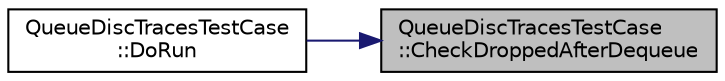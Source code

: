 digraph "QueueDiscTracesTestCase::CheckDroppedAfterDequeue"
{
 // LATEX_PDF_SIZE
  edge [fontname="Helvetica",fontsize="10",labelfontname="Helvetica",labelfontsize="10"];
  node [fontname="Helvetica",fontsize="10",shape=record];
  rankdir="RL";
  Node1 [label="QueueDiscTracesTestCase\l::CheckDroppedAfterDequeue",height=0.2,width=0.4,color="black", fillcolor="grey75", style="filled", fontcolor="black",tooltip="Check that packets/bytes dropped after dequeue are consistent with what is expected."];
  Node1 -> Node2 [dir="back",color="midnightblue",fontsize="10",style="solid",fontname="Helvetica"];
  Node2 [label="QueueDiscTracesTestCase\l::DoRun",height=0.2,width=0.4,color="black", fillcolor="white", style="filled",URL="$class_queue_disc_traces_test_case.html#a7ad9e3425f5a7827cf41434ab969ba75",tooltip="Implementation to actually run this TestCase."];
}
